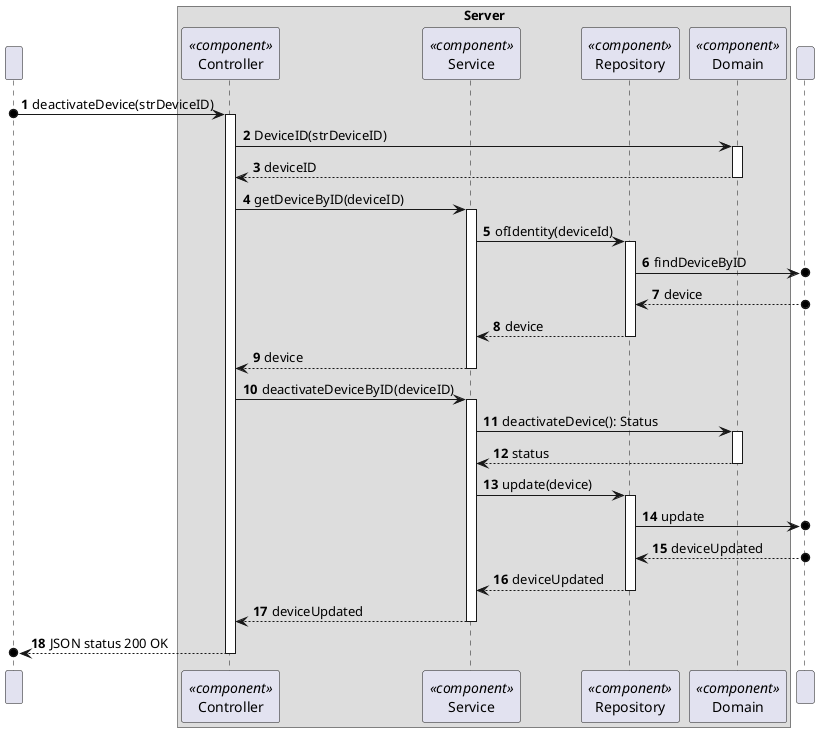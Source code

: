 @startuml
'https://plantuml.com/sequence-diagram
!pragma layout smetana

autonumber

participant " " as HTTP

box "Server"
    participant "Controller" as CTRL<<component>>
        participant "Service" as SV<<component>>
        participant "Repository" as REPO<<component>>
        participant "Domain" as DOM<<component>>
end box
participant " " as BD



HTTP o-> CTRL : deactivateDevice(strDeviceID)
activate CTRL

CTRL -> DOM: DeviceID(strDeviceID)
activate DOM

DOM --> CTRL : deviceID
deactivate DOM

CTRL -> SV : getDeviceByID(deviceID)
activate SV

SV -> REPO : ofIdentity(deviceId)
activate REPO
REPO ->o BD : findDeviceByID
BD o--> REPO : device
REPO --> SV : device
deactivate REPO

SV --> CTRL : device
deactivate SV


CTRL -> SV : deactivateDeviceByID(deviceID)
activate SV


SV -> DOM : deactivateDevice(): Status
activate DOM
DOM --> SV : status
deactivate DOM

SV -> REPO : update(device)
activate REPO

REPO ->o BD : update
BD o--> REPO : deviceUpdated
REPO --> SV : deviceUpdated
deactivate REPO

SV --> CTRL : deviceUpdated
deactivate SV

CTRL -->o HTTP : JSON status 200 OK
deactivate CTRL


@enduml